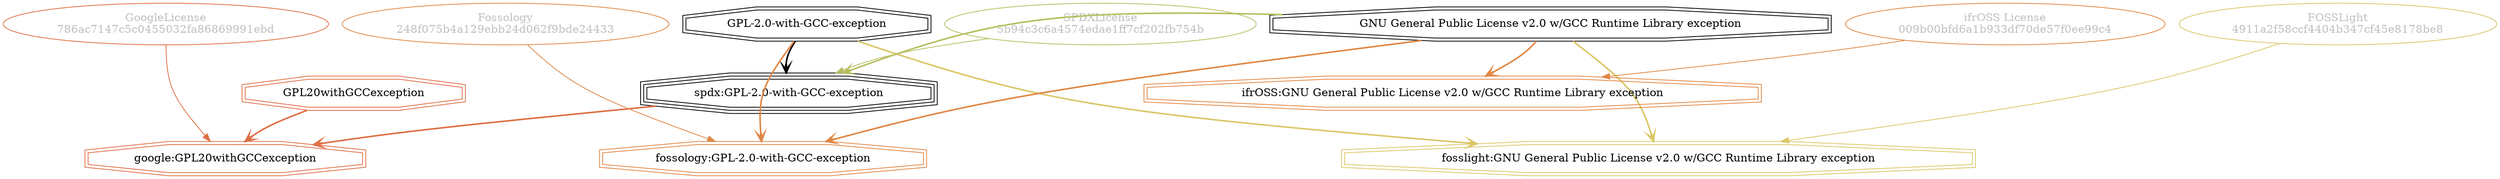 strict digraph {
    node [shape=box];
    graph [splines=curved];
    1939 [label="SPDXLicense\n5b94c3c6a4574edae1ff7cf202fb754b"
         ,fontcolor=gray
         ,color="#b8bf62"
         ,fillcolor="beige;1"
         ,shape=ellipse];
    1940 [label="spdx:GPL-2.0-with-GCC-exception"
         ,shape=tripleoctagon];
    1941 [label="GPL-2.0-with-GCC-exception"
         ,shape=doubleoctagon];
    1942 [label="GNU General Public License v2.0 w/GCC Runtime Library exception"
         ,shape=doubleoctagon];
    5725 [label="GoogleLicense\n786ac7147c5c0455032fa86869991ebd"
         ,fontcolor=gray
         ,color="#e06f45"
         ,fillcolor="beige;1"
         ,shape=ellipse];
    5726 [label="google:GPL20withGCCexception"
         ,color="#e06f45"
         ,shape=doubleoctagon];
    5727 [label=GPL20withGCCexception
         ,color="#e06f45"
         ,shape=doubleoctagon];
    26986 [label="Fossology\n248f075b4a129ebb24d062f9bde24433"
          ,fontcolor=gray
          ,color="#e18745"
          ,fillcolor="beige;1"
          ,shape=ellipse];
    26987 [label="fossology:GPL-2.0-with-GCC-exception"
          ,color="#e18745"
          ,shape=doubleoctagon];
    50982 [label="FOSSLight\n4911a2f58ccf4404b347cf45e8178be8"
          ,fontcolor=gray
          ,color="#dac767"
          ,fillcolor="beige;1"
          ,shape=ellipse];
    50983 [label="fosslight:GNU General Public License v2.0 w/GCC Runtime Library exception"
          ,color="#dac767"
          ,shape=doubleoctagon];
    55127 [label="ifrOSS License\n009b00bfd6a1b933df70de57f0ee99c4"
          ,fontcolor=gray
          ,color="#e18745"
          ,fillcolor="beige;1"
          ,shape=ellipse];
    55128 [label="ifrOSS:GNU General Public License v2.0 w/GCC Runtime Library exception"
          ,color="#e18745"
          ,shape=doubleoctagon];
    1939 -> 1940 [weight=0.5
                 ,color="#b8bf62"];
    1940 -> 5726 [style=bold
                 ,arrowhead=vee
                 ,weight=0.7
                 ,color="#e06f45"];
    1941 -> 1940 [style=bold
                 ,arrowhead=vee
                 ,weight=0.7];
    1941 -> 26987 [style=bold
                  ,arrowhead=vee
                  ,weight=0.7
                  ,color="#e18745"];
    1941 -> 50983 [style=bold
                  ,arrowhead=vee
                  ,weight=0.7
                  ,color="#dac767"];
    1942 -> 1940 [style=bold
                 ,arrowhead=vee
                 ,weight=0.7
                 ,color="#b8bf62"];
    1942 -> 26987 [style=bold
                  ,arrowhead=vee
                  ,weight=0.7
                  ,color="#e18745"];
    1942 -> 50983 [style=bold
                  ,arrowhead=vee
                  ,weight=0.7
                  ,color="#dac767"];
    1942 -> 55128 [style=bold
                  ,arrowhead=vee
                  ,weight=0.7
                  ,color="#e18745"];
    1942 -> 55128 [style=bold
                  ,arrowhead=vee
                  ,weight=0.7
                  ,color="#e18745"];
    5725 -> 5726 [weight=0.5
                 ,color="#e06f45"];
    5727 -> 5726 [style=bold
                 ,arrowhead=vee
                 ,weight=0.7
                 ,color="#e06f45"];
    26986 -> 26987 [weight=0.5
                   ,color="#e18745"];
    50982 -> 50983 [weight=0.5
                   ,color="#dac767"];
    55127 -> 55128 [weight=0.5
                   ,color="#e18745"];
}
